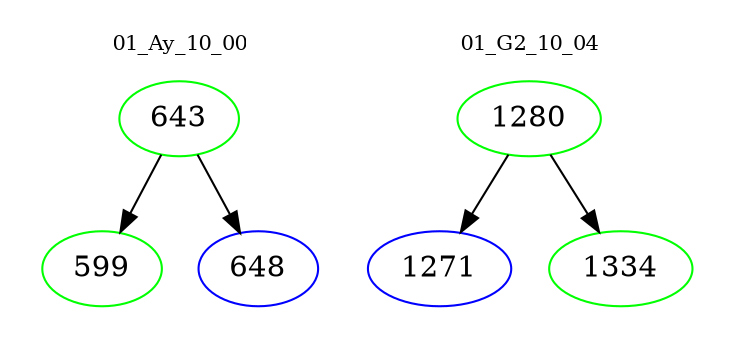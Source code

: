 digraph{
subgraph cluster_0 {
color = white
label = "01_Ay_10_00";
fontsize=10;
T0_643 [label="643", color="green"]
T0_643 -> T0_599 [color="black"]
T0_599 [label="599", color="green"]
T0_643 -> T0_648 [color="black"]
T0_648 [label="648", color="blue"]
}
subgraph cluster_1 {
color = white
label = "01_G2_10_04";
fontsize=10;
T1_1280 [label="1280", color="green"]
T1_1280 -> T1_1271 [color="black"]
T1_1271 [label="1271", color="blue"]
T1_1280 -> T1_1334 [color="black"]
T1_1334 [label="1334", color="green"]
}
}
